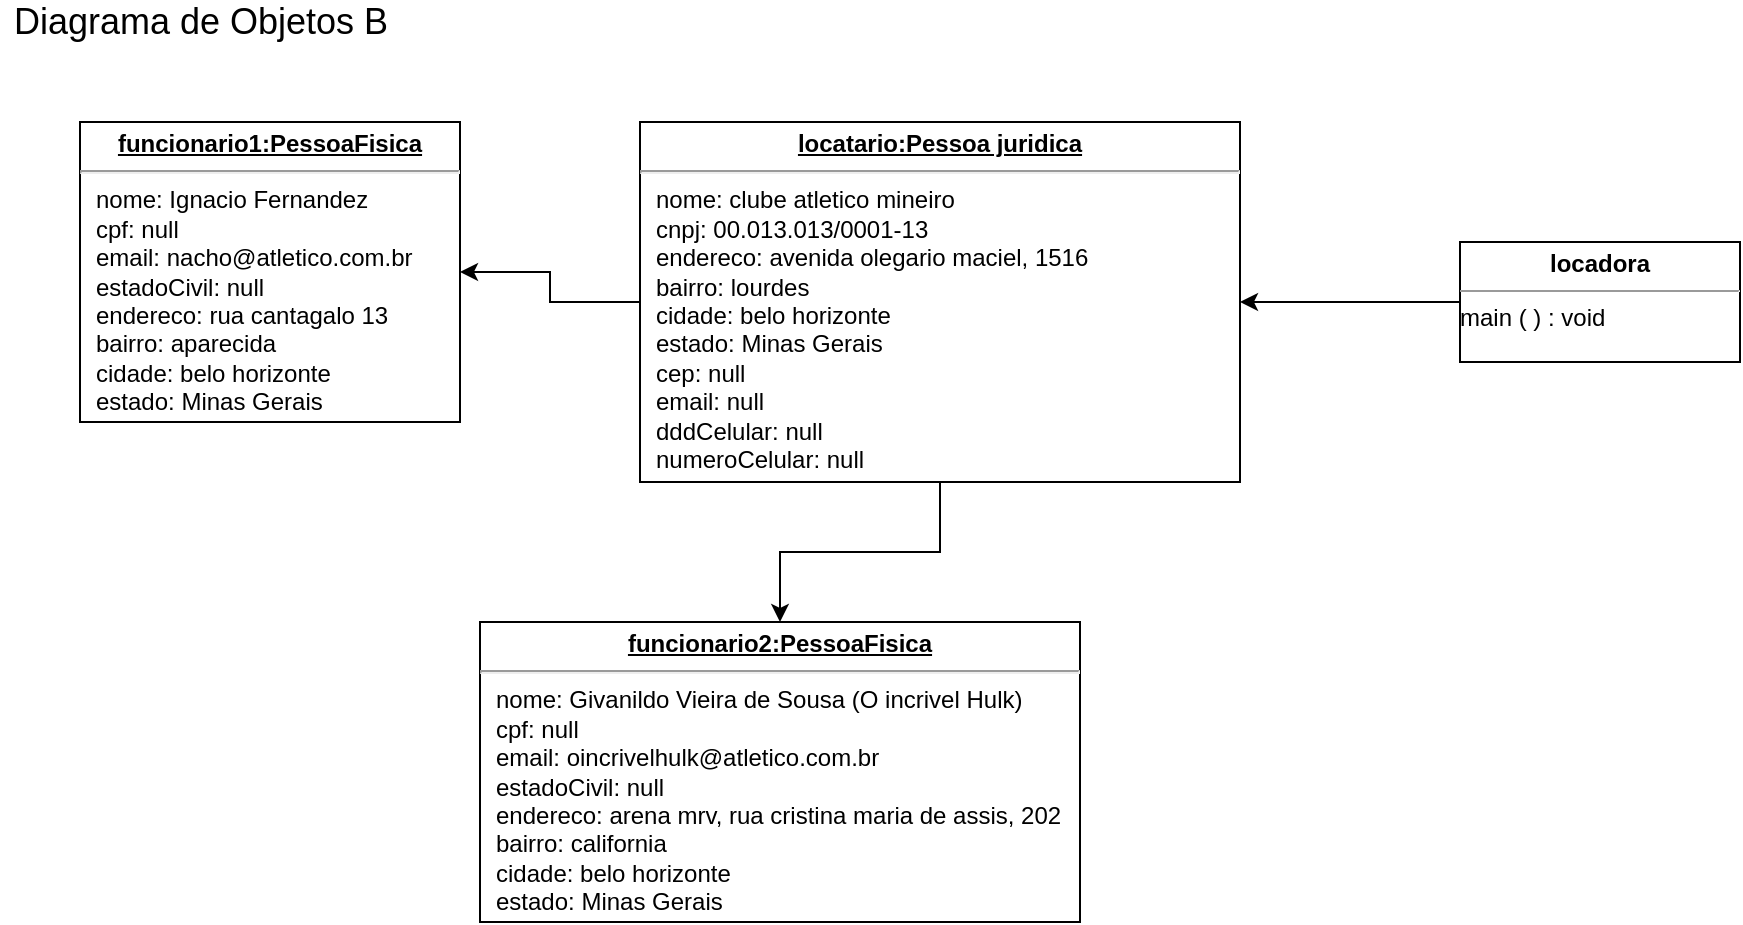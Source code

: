 <mxfile version="17.2.1" type="github">
  <diagram id="AcgLMEmfb9rFlOn-Jo3e" name="Page-1">
    <mxGraphModel dx="2131" dy="542" grid="1" gridSize="10" guides="1" tooltips="1" connect="1" arrows="1" fold="1" page="1" pageScale="1" pageWidth="827" pageHeight="1169" math="0" shadow="0">
      <root>
        <mxCell id="0" />
        <mxCell id="1" parent="0" />
        <mxCell id="sLyTHjsctGf_IwEkFQ5S-11" style="edgeStyle=orthogonalEdgeStyle;rounded=0;orthogonalLoop=1;jettySize=auto;html=1;" edge="1" parent="1" source="sLyTHjsctGf_IwEkFQ5S-1" target="sLyTHjsctGf_IwEkFQ5S-2">
          <mxGeometry relative="1" as="geometry" />
        </mxCell>
        <mxCell id="sLyTHjsctGf_IwEkFQ5S-1" value="&lt;p style=&quot;margin: 0px ; margin-top: 4px ; text-align: center&quot;&gt;&lt;b&gt;locadora&lt;/b&gt;&lt;/p&gt;&lt;hr size=&quot;1&quot;&gt;&lt;div style=&quot;height: 2px&quot;&gt;main ( ) : void&lt;/div&gt;" style="verticalAlign=top;align=left;overflow=fill;fontSize=12;fontFamily=Helvetica;html=1;" vertex="1" parent="1">
          <mxGeometry x="380" y="140" width="140" height="60" as="geometry" />
        </mxCell>
        <mxCell id="sLyTHjsctGf_IwEkFQ5S-9" style="edgeStyle=orthogonalEdgeStyle;rounded=0;orthogonalLoop=1;jettySize=auto;html=1;" edge="1" parent="1" source="sLyTHjsctGf_IwEkFQ5S-2" target="sLyTHjsctGf_IwEkFQ5S-3">
          <mxGeometry relative="1" as="geometry" />
        </mxCell>
        <mxCell id="sLyTHjsctGf_IwEkFQ5S-10" style="edgeStyle=orthogonalEdgeStyle;rounded=0;orthogonalLoop=1;jettySize=auto;html=1;" edge="1" parent="1" source="sLyTHjsctGf_IwEkFQ5S-2" target="sLyTHjsctGf_IwEkFQ5S-7">
          <mxGeometry relative="1" as="geometry" />
        </mxCell>
        <mxCell id="sLyTHjsctGf_IwEkFQ5S-2" value="&lt;p style=&quot;margin: 0px ; margin-top: 4px ; text-align: center ; text-decoration: underline&quot;&gt;&lt;b&gt;locatario:Pessoa juridica&lt;/b&gt;&lt;/p&gt;&lt;hr&gt;&lt;p style=&quot;margin: 0px ; margin-left: 8px&quot;&gt;nome: clube atletico mineiro&lt;/p&gt;&lt;p style=&quot;margin: 0px ; margin-left: 8px&quot;&gt;cnpj: 00.013.013/0001-13&lt;/p&gt;&lt;p style=&quot;margin: 0px ; margin-left: 8px&quot;&gt;endereco: avenida olegario maciel, 1516&lt;/p&gt;&lt;p style=&quot;margin: 0px ; margin-left: 8px&quot;&gt;bairro: lourdes&lt;/p&gt;&lt;p style=&quot;margin: 0px ; margin-left: 8px&quot;&gt;cidade: belo horizonte&lt;/p&gt;&lt;p style=&quot;margin: 0px ; margin-left: 8px&quot;&gt;estado: Minas Gerais&lt;/p&gt;&lt;p style=&quot;margin: 0px ; margin-left: 8px&quot;&gt;cep: null&lt;/p&gt;&lt;p style=&quot;margin: 0px ; margin-left: 8px&quot;&gt;email: null&lt;/p&gt;&lt;p style=&quot;margin: 0px ; margin-left: 8px&quot;&gt;dddCelular: null&lt;/p&gt;&lt;p style=&quot;margin: 0px ; margin-left: 8px&quot;&gt;numeroCelular: null&lt;/p&gt;" style="verticalAlign=top;align=left;overflow=fill;fontSize=12;fontFamily=Helvetica;html=1;" vertex="1" parent="1">
          <mxGeometry x="-30" y="80" width="300" height="180" as="geometry" />
        </mxCell>
        <mxCell id="sLyTHjsctGf_IwEkFQ5S-3" value="&lt;p style=&quot;margin: 0px ; margin-top: 4px ; text-align: center ; text-decoration: underline&quot;&gt;&lt;b&gt;funcionario1:PessoaFisica&lt;/b&gt;&lt;/p&gt;&lt;hr&gt;&lt;p style=&quot;margin: 0px ; margin-left: 8px&quot;&gt;nome: Ignacio Fernandez&lt;/p&gt;&lt;p style=&quot;margin: 0px ; margin-left: 8px&quot;&gt;cpf: null&lt;/p&gt;&lt;p style=&quot;margin: 0px ; margin-left: 8px&quot;&gt;email: nacho@atletico.com.br&lt;/p&gt;&lt;p style=&quot;margin: 0px ; margin-left: 8px&quot;&gt;estadoCivil: null&lt;/p&gt;&lt;p style=&quot;margin: 0px ; margin-left: 8px&quot;&gt;endereco: rua cantagalo 13&lt;/p&gt;&lt;p style=&quot;margin: 0px ; margin-left: 8px&quot;&gt;bairro: aparecida&lt;/p&gt;&lt;p style=&quot;margin: 0px ; margin-left: 8px&quot;&gt;cidade: belo horizonte&lt;/p&gt;&lt;p style=&quot;margin: 0px ; margin-left: 8px&quot;&gt;estado: Minas Gerais&lt;/p&gt;" style="verticalAlign=top;align=left;overflow=fill;fontSize=12;fontFamily=Helvetica;html=1;" vertex="1" parent="1">
          <mxGeometry x="-310" y="80" width="190" height="150" as="geometry" />
        </mxCell>
        <mxCell id="sLyTHjsctGf_IwEkFQ5S-7" value="&lt;p style=&quot;margin: 0px ; margin-top: 4px ; text-align: center ; text-decoration: underline&quot;&gt;&lt;b&gt;funcionario2:PessoaFisica&lt;/b&gt;&lt;/p&gt;&lt;hr&gt;&lt;p style=&quot;margin: 0px ; margin-left: 8px&quot;&gt;nome: Givanildo Vieira de Sousa (O incrivel Hulk)&lt;/p&gt;&lt;p style=&quot;margin: 0px ; margin-left: 8px&quot;&gt;cpf: null&lt;/p&gt;&lt;p style=&quot;margin: 0px ; margin-left: 8px&quot;&gt;email: oincrivelhulk@atletico.com.br&lt;/p&gt;&lt;p style=&quot;margin: 0px ; margin-left: 8px&quot;&gt;estadoCivil: null&lt;/p&gt;&lt;p style=&quot;margin: 0px ; margin-left: 8px&quot;&gt;endereco: arena mrv, rua cristina maria de assis, 202&lt;/p&gt;&lt;p style=&quot;margin: 0px ; margin-left: 8px&quot;&gt;bairro: california&lt;/p&gt;&lt;p style=&quot;margin: 0px ; margin-left: 8px&quot;&gt;cidade: belo horizonte&lt;/p&gt;&lt;p style=&quot;margin: 0px ; margin-left: 8px&quot;&gt;estado: Minas Gerais&lt;/p&gt;" style="verticalAlign=top;align=left;overflow=fill;fontSize=12;fontFamily=Helvetica;html=1;" vertex="1" parent="1">
          <mxGeometry x="-110" y="330" width="300" height="150" as="geometry" />
        </mxCell>
        <mxCell id="sLyTHjsctGf_IwEkFQ5S-12" value="&lt;span style=&quot;font-size: 18px&quot;&gt;Diagrama de Objetos B&lt;/span&gt;" style="text;html=1;align=center;verticalAlign=middle;resizable=0;points=[];autosize=1;strokeColor=none;fillColor=none;" vertex="1" parent="1">
          <mxGeometry x="-350" y="20" width="200" height="20" as="geometry" />
        </mxCell>
      </root>
    </mxGraphModel>
  </diagram>
</mxfile>
